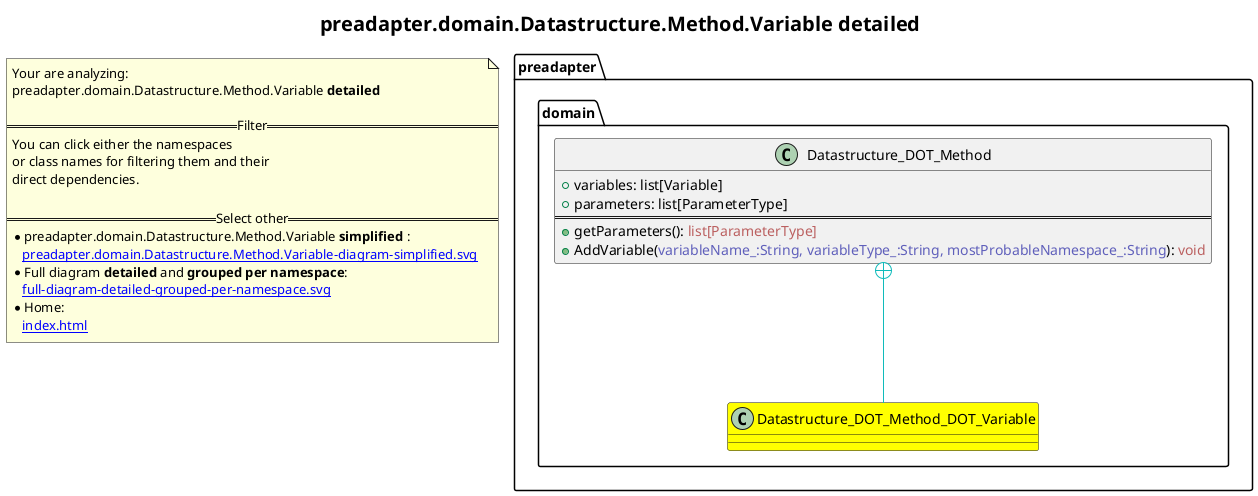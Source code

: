 @startuml
skinparam linetype ortho
title <size:20>preadapter.domain.Datastructure.Method.Variable **detailed** </size>
note "Your are analyzing:\npreadapter.domain.Datastructure.Method.Variable **detailed** \n\n==Filter==\nYou can click either the namespaces \nor class names for filtering them and their\ndirect dependencies.\n\n==Select other==\n* preadapter.domain.Datastructure.Method.Variable **simplified** :\n   [[preadapter.domain.Datastructure.Method.Variable-diagram-simplified.svg]]\n* Full diagram **detailed** and **grouped per namespace**:\n   [[full-diagram-detailed-grouped-per-namespace.svg]]\n* Home:\n   [[index.html]]" as FloatingNote
  class preadapter.domain.Datastructure_DOT_Method_DOT_Variable [[preadapter.domain.Datastructure.Method.Variable-diagram-detailed.svg]] #yellow {
  }
  class preadapter.domain.Datastructure_DOT_Method [[preadapter.domain.Datastructure.Method-diagram-detailed.svg]]  {
    + variables: list[Variable]
    + parameters: list[ParameterType]
==
    + getParameters(<font color="6060BB"></font>): <font color="BB6060">list[ParameterType]</font>
    + AddVariable(<font color="6060BB">variableName_:String, variableType_:String, mostProbableNamespace_:String</font>): <font color="BB6060">void</font>
  }
 ' *************************************** 
 ' *************************************** 
 ' *************************************** 
' Class relations extracted from namespace:
' preadapter.domain
preadapter.domain.Datastructure_DOT_Method +-[#10BBBB]- preadapter.domain.Datastructure_DOT_Method_DOT_Variable 
@enduml